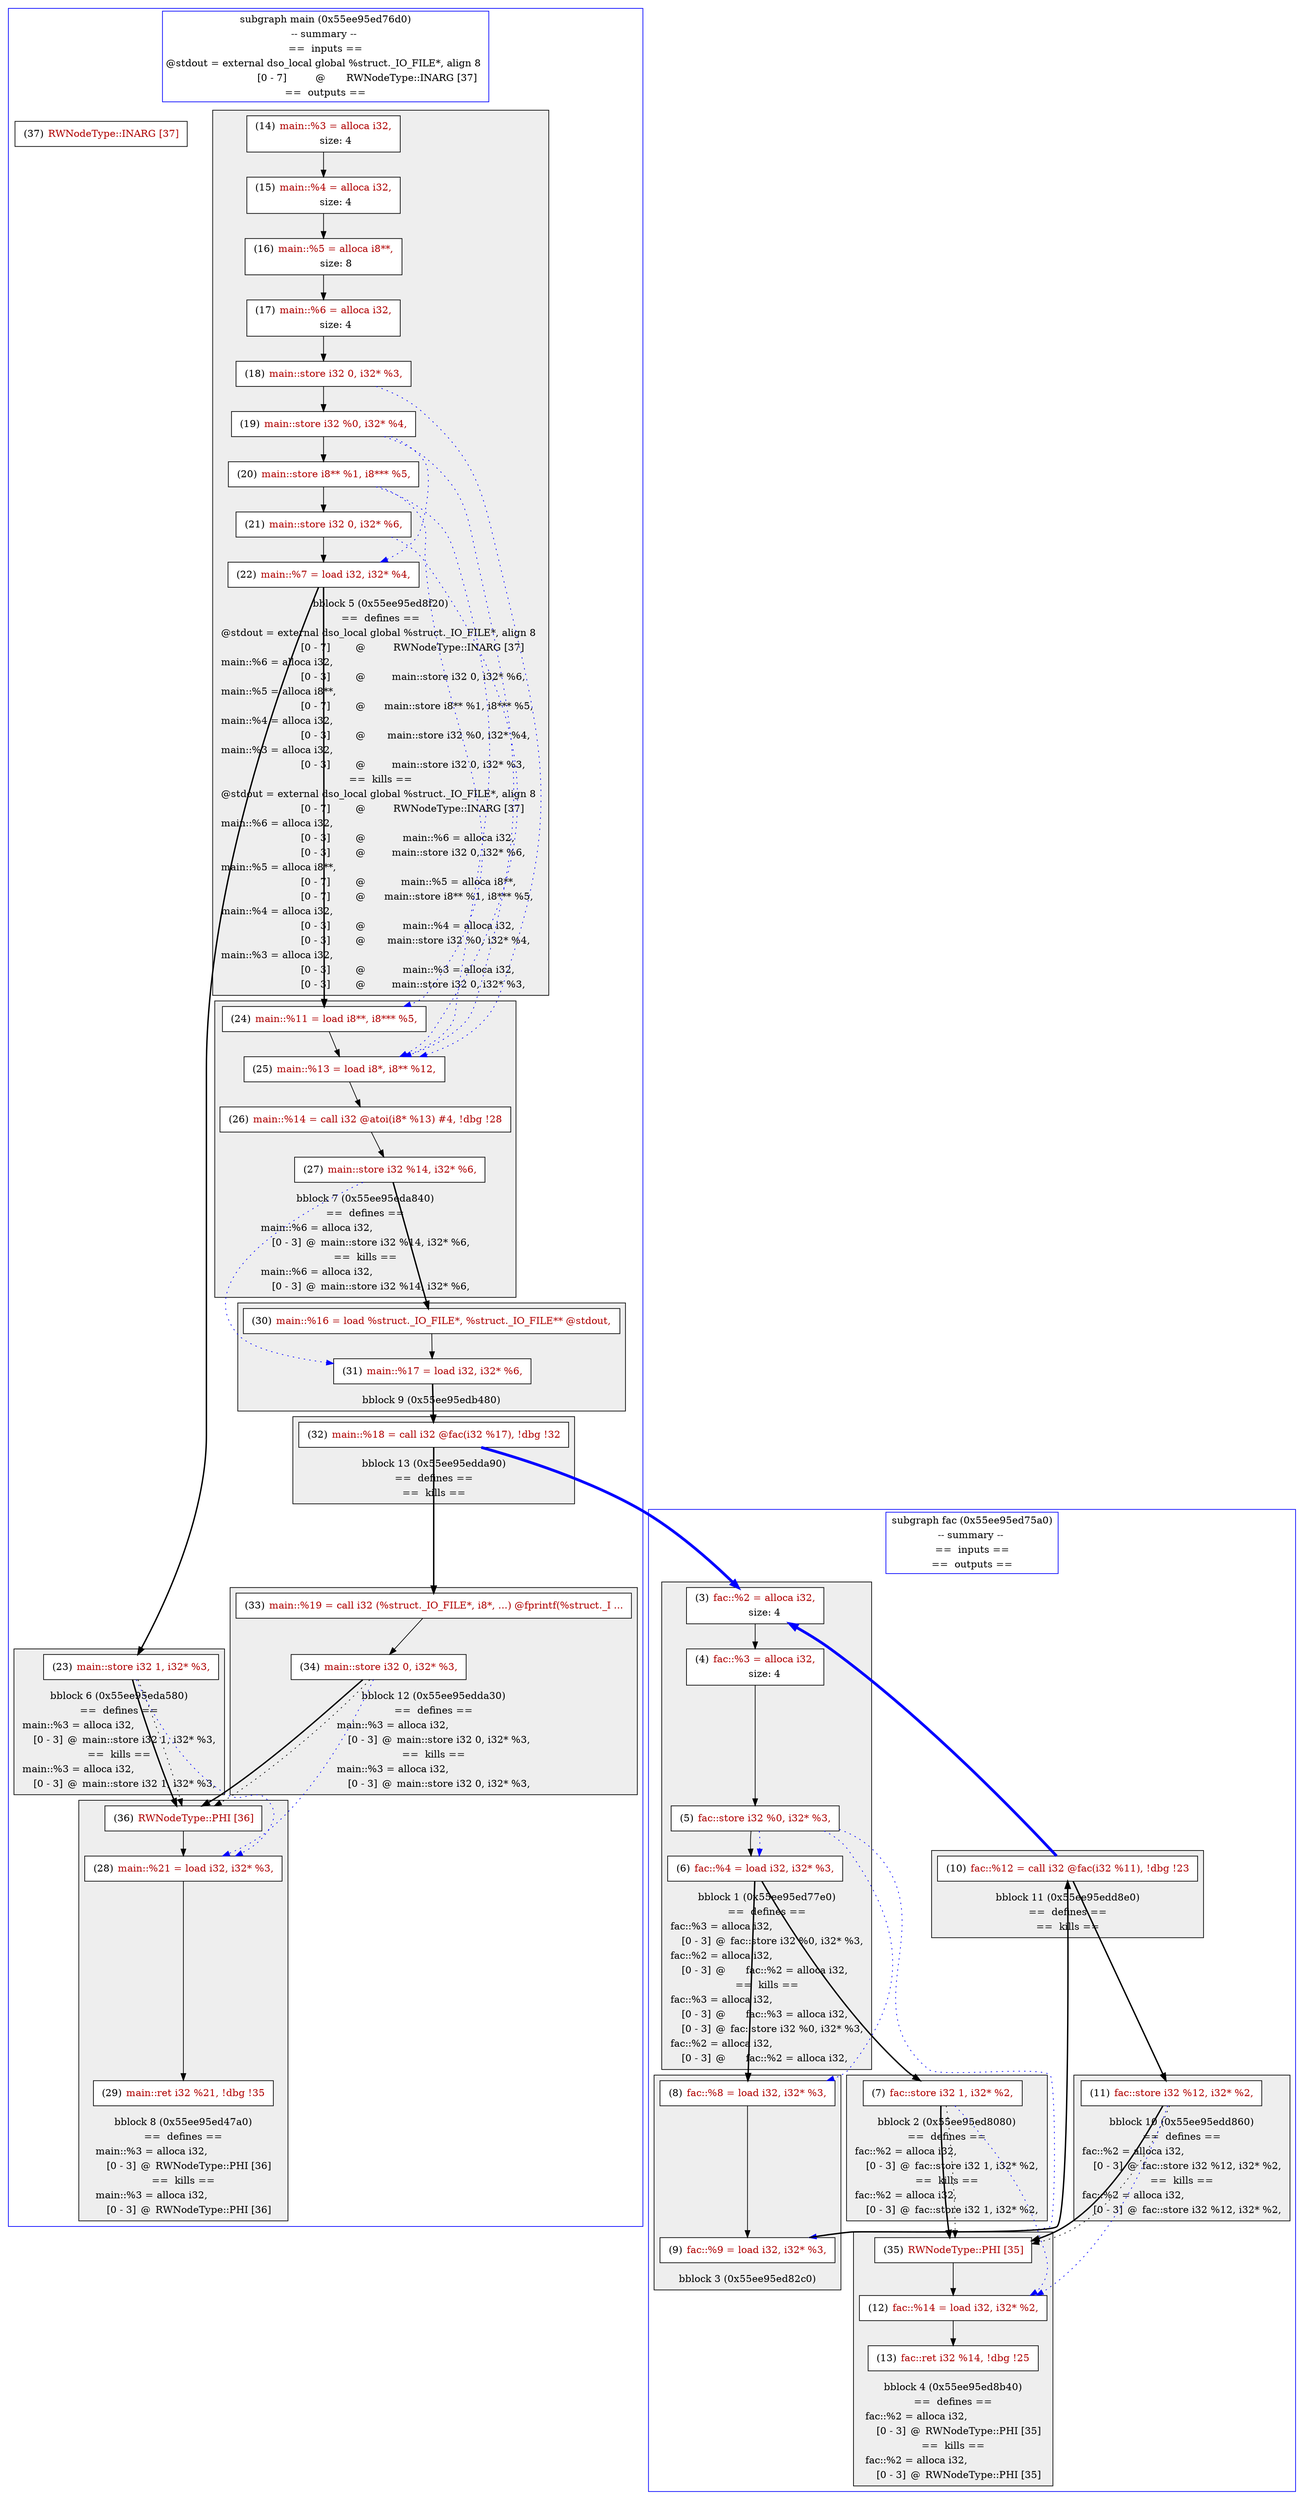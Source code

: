 digraph "Data Dependencies Graph" {
  compound=true;

subgraph cluster_subg_0x55ee95ed75a0 {
  compound=true;

  style=filled;
  fillcolor=white; color=blue;
  label=<<table cellborder="0"><tr><td colspan="4">subgraph fac (0x55ee95ed75a0)</td></tr>
<tr><td colspan="4">-- summary -- </td></tr>
<tr><td colspan="4">==  inputs ==</td></tr><tr><td colspan="4">==  outputs ==</td></tr></table>>;
subgraph cluster_bb_0x55ee95ed77e0 {
    style=filled;
    fillcolor="#eeeeee";
    color="black";
label=<<table border="0">
<tr><td colspan="4">bblock 1 (0x55ee95ed77e0)</td></tr><tr><td colspan="4">==  defines ==</td></tr><tr><td align="left" colspan="4">fac::%3 = alloca i32,</td></tr><tr><td>&nbsp;&nbsp;</td><td>[0 - 3]</td><td>@</td><td>fac::store i32 %0, i32* %3,</td></tr>
<tr><td align="left" colspan="4">fac::%2 = alloca i32,</td></tr><tr><td>&nbsp;&nbsp;</td><td>[0 - 3]</td><td>@</td><td>fac::%2 = alloca i32,</td></tr>
<tr><td colspan="4">==  kills ==</td></tr><tr><td align="left" colspan="4">fac::%3 = alloca i32,</td></tr><tr><td>&nbsp;&nbsp;</td><td>[0 - 3]</td><td>@</td><td>fac::%3 = alloca i32,</td></tr>
<tr><td>&nbsp;&nbsp;</td><td>[0 - 3]</td><td>@</td><td>fac::store i32 %0, i32* %3,</td></tr>
<tr><td align="left" colspan="4">fac::%2 = alloca i32,</td></tr><tr><td>&nbsp;&nbsp;</td><td>[0 - 3]</td><td>@</td><td>fac::%2 = alloca i32,</td></tr>
</table>>
labelloc=b
	NODE0x55ee95ed78b0 [label=<<table border="0"><tr><td>(3)</td> <td><font color="#af0000">fac::%2 = alloca i32,</font></td></tr>
<tr><td></td><td>size: 4</td></tr>
</table>>
 style=filled fillcolor=white shape=box]
	NODE0x55ee95ed7a90 [label=<<table border="0"><tr><td>(4)</td> <td><font color="#af0000">fac::%3 = alloca i32,</font></td></tr>
<tr><td></td><td>size: 4</td></tr>
</table>>
 style=filled fillcolor=white shape=box]
	NODE0x55ee95ed7c70 [label=<<table border="0"><tr><td>(5)</td> <td><font color="#af0000">fac::store i32 %0, i32* %3,</font></td></tr>
</table>>
 style=filled fillcolor=white shape=box]
	NODE0x55ee95ed7ea0 [label=<<table border="0"><tr><td>(6)</td> <td><font color="#af0000">fac::%4 = load i32, i32* %3,</font></td></tr>
</table>>
 style=filled fillcolor=white shape=box]
}
subgraph cluster_bb_0x55ee95ed8080 {
    style=filled;
    fillcolor="#eeeeee";
    color="black";
label=<<table border="0">
<tr><td colspan="4">bblock 2 (0x55ee95ed8080)</td></tr><tr><td colspan="4">==  defines ==</td></tr><tr><td align="left" colspan="4">fac::%2 = alloca i32,</td></tr><tr><td>&nbsp;&nbsp;</td><td>[0 - 3]</td><td>@</td><td>fac::store i32 1, i32* %2,</td></tr>
<tr><td colspan="4">==  kills ==</td></tr><tr><td align="left" colspan="4">fac::%2 = alloca i32,</td></tr><tr><td>&nbsp;&nbsp;</td><td>[0 - 3]</td><td>@</td><td>fac::store i32 1, i32* %2,</td></tr>
</table>>
labelloc=b
	NODE0x55ee95ed80e0 [label=<<table border="0"><tr><td>(7)</td> <td><font color="#af0000">fac::store i32 1, i32* %2,</font></td></tr>
</table>>
 style=filled fillcolor=white shape=box]
}
subgraph cluster_bb_0x55ee95ed82c0 {
    style=filled;
    fillcolor="#eeeeee";
    color="black";
label=<<table border="0">
<tr><td colspan="4">bblock 3 (0x55ee95ed82c0)</td></tr></table>>
labelloc=b
	NODE0x55ee95ed8320 [label=<<table border="0"><tr><td>(8)</td> <td><font color="#af0000">fac::%8 = load i32, i32* %3,</font></td></tr>
</table>>
 style=filled fillcolor=white shape=box]
	NODE0x55ee95ed8500 [label=<<table border="0"><tr><td>(9)</td> <td><font color="#af0000">fac::%9 = load i32, i32* %3,</font></td></tr>
</table>>
 style=filled fillcolor=white shape=box]
}
subgraph cluster_bb_0x55ee95ed8b40 {
    style=filled;
    fillcolor="#eeeeee";
    color="black";
label=<<table border="0">
<tr><td colspan="4">bblock 4 (0x55ee95ed8b40)</td></tr><tr><td colspan="4">==  defines ==</td></tr><tr><td align="left" colspan="4">fac::%2 = alloca i32,</td></tr><tr><td>&nbsp;&nbsp;</td><td>[0 - 3]</td><td>@</td><td>RWNodeType::PHI [35]</td></tr>
<tr><td colspan="4">==  kills ==</td></tr><tr><td align="left" colspan="4">fac::%2 = alloca i32,</td></tr><tr><td>&nbsp;&nbsp;</td><td>[0 - 3]</td><td>@</td><td>RWNodeType::PHI [35]</td></tr>
</table>>
labelloc=b
	NODE0x55ee95ede490 [label=<<table border="0"><tr><td>(35)</td> <td><font color="#af0000">RWNodeType::PHI [35]</font></td></tr>
</table>>
 style=filled fillcolor=white shape=box]
	NODE0x55ee95ed8ba0 [label=<<table border="0"><tr><td>(12)</td> <td><font color="#af0000">fac::%14 = load i32, i32* %2,</font></td></tr>
</table>>
 style=filled fillcolor=white shape=box]
	NODE0x55ee95ed8d80 [label=<<table border="0"><tr><td>(13)</td> <td><font color="#af0000">fac::ret i32 %14, !dbg !25</font></td></tr>
</table>>
 style=filled fillcolor=white shape=box]
}
subgraph cluster_bb_0x55ee95edd8e0 {
    style=filled;
    fillcolor="#eeeeee";
    color="black";
label=<<table border="0">
<tr><td colspan="4">bblock 11 (0x55ee95edd8e0)</td></tr><tr><td colspan="4">==  defines ==</td></tr><tr><td colspan="4">==  kills ==</td></tr></table>>
labelloc=b
	NODE0x55ee95ed8770 [label=<<table border="0"><tr><td>(10)</td> <td><font color="#af0000">fac::%12 = call i32 @fac(i32 %11), !dbg !23</font></td></tr>
</table>>
 style=filled fillcolor=white shape=box]
}
subgraph cluster_bb_0x55ee95edd860 {
    style=filled;
    fillcolor="#eeeeee";
    color="black";
label=<<table border="0">
<tr><td colspan="4">bblock 10 (0x55ee95edd860)</td></tr><tr><td colspan="4">==  defines ==</td></tr><tr><td align="left" colspan="4">fac::%2 = alloca i32,</td></tr><tr><td>&nbsp;&nbsp;</td><td>[0 - 3]</td><td>@</td><td>fac::store i32 %12, i32* %2,</td></tr>
<tr><td colspan="4">==  kills ==</td></tr><tr><td align="left" colspan="4">fac::%2 = alloca i32,</td></tr><tr><td>&nbsp;&nbsp;</td><td>[0 - 3]</td><td>@</td><td>fac::store i32 %12, i32* %2,</td></tr>
</table>>
labelloc=b
	NODE0x55ee95ed8960 [label=<<table border="0"><tr><td>(11)</td> <td><font color="#af0000">fac::store i32 %12, i32* %2,</font></td></tr>
</table>>
 style=filled fillcolor=white shape=box]
}
}
subgraph cluster_subg_0x55ee95ed76d0 {
  compound=true;

  style=filled;
  fillcolor=white; color=blue;
  label=<<table cellborder="0"><tr><td colspan="4">subgraph main (0x55ee95ed76d0)</td></tr>
<tr><td colspan="4">-- summary -- </td></tr>
<tr><td colspan="4">==  inputs ==</td></tr><tr><td align="left" colspan="4">@stdout = external dso_local global %struct._IO_FILE*, align 8</td></tr><tr><td>&nbsp;&nbsp;</td><td>[0 - 7]</td><td>@</td><td>RWNodeType::INARG [37]</td></tr>
<tr><td colspan="4">==  outputs ==</td></tr></table>>;
	NODE0x55ee95ee0a40 [label=<<table border="0"><tr><td>(37)</td> <td><font color="#af0000">RWNodeType::INARG [37]</font></td></tr>
</table>>
 style=filled fillcolor=white shape=box]
subgraph cluster_bb_0x55ee95ed8f20 {
    style=filled;
    fillcolor="#eeeeee";
    color="black";
label=<<table border="0">
<tr><td colspan="4">bblock 5 (0x55ee95ed8f20)</td></tr><tr><td colspan="4">==  defines ==</td></tr><tr><td align="left" colspan="4">@stdout = external dso_local global %struct._IO_FILE*, align 8</td></tr><tr><td>&nbsp;&nbsp;</td><td>[0 - 7]</td><td>@</td><td>RWNodeType::INARG [37]</td></tr>
<tr><td align="left" colspan="4">main::%6 = alloca i32,</td></tr><tr><td>&nbsp;&nbsp;</td><td>[0 - 3]</td><td>@</td><td>main::store i32 0, i32* %6,</td></tr>
<tr><td align="left" colspan="4">main::%5 = alloca i8**,</td></tr><tr><td>&nbsp;&nbsp;</td><td>[0 - 7]</td><td>@</td><td>main::store i8** %1, i8*** %5,</td></tr>
<tr><td align="left" colspan="4">main::%4 = alloca i32,</td></tr><tr><td>&nbsp;&nbsp;</td><td>[0 - 3]</td><td>@</td><td>main::store i32 %0, i32* %4,</td></tr>
<tr><td align="left" colspan="4">main::%3 = alloca i32,</td></tr><tr><td>&nbsp;&nbsp;</td><td>[0 - 3]</td><td>@</td><td>main::store i32 0, i32* %3,</td></tr>
<tr><td colspan="4">==  kills ==</td></tr><tr><td align="left" colspan="4">@stdout = external dso_local global %struct._IO_FILE*, align 8</td></tr><tr><td>&nbsp;&nbsp;</td><td>[0 - 7]</td><td>@</td><td>RWNodeType::INARG [37]</td></tr>
<tr><td align="left" colspan="4">main::%6 = alloca i32,</td></tr><tr><td>&nbsp;&nbsp;</td><td>[0 - 3]</td><td>@</td><td>main::%6 = alloca i32,</td></tr>
<tr><td>&nbsp;&nbsp;</td><td>[0 - 3]</td><td>@</td><td>main::store i32 0, i32* %6,</td></tr>
<tr><td align="left" colspan="4">main::%5 = alloca i8**,</td></tr><tr><td>&nbsp;&nbsp;</td><td>[0 - 7]</td><td>@</td><td>main::%5 = alloca i8**,</td></tr>
<tr><td>&nbsp;&nbsp;</td><td>[0 - 7]</td><td>@</td><td>main::store i8** %1, i8*** %5,</td></tr>
<tr><td align="left" colspan="4">main::%4 = alloca i32,</td></tr><tr><td>&nbsp;&nbsp;</td><td>[0 - 3]</td><td>@</td><td>main::%4 = alloca i32,</td></tr>
<tr><td>&nbsp;&nbsp;</td><td>[0 - 3]</td><td>@</td><td>main::store i32 %0, i32* %4,</td></tr>
<tr><td align="left" colspan="4">main::%3 = alloca i32,</td></tr><tr><td>&nbsp;&nbsp;</td><td>[0 - 3]</td><td>@</td><td>main::%3 = alloca i32,</td></tr>
<tr><td>&nbsp;&nbsp;</td><td>[0 - 3]</td><td>@</td><td>main::store i32 0, i32* %3,</td></tr>
</table>>
labelloc=b
	NODE0x55ee95ed9030 [label=<<table border="0"><tr><td>(14)</td> <td><font color="#af0000">main::%3 = alloca i32,</font></td></tr>
<tr><td></td><td>size: 4</td></tr>
</table>>
 style=filled fillcolor=white shape=box]
	NODE0x55ee95ed9380 [label=<<table border="0"><tr><td>(15)</td> <td><font color="#af0000">main::%4 = alloca i32,</font></td></tr>
<tr><td></td><td>size: 4</td></tr>
</table>>
 style=filled fillcolor=white shape=box]
	NODE0x55ee95ed95c0 [label=<<table border="0"><tr><td>(16)</td> <td><font color="#af0000">main::%5 = alloca i8**,</font></td></tr>
<tr><td></td><td>size: 8</td></tr>
</table>>
 style=filled fillcolor=white shape=box]
	NODE0x55ee95ed9800 [label=<<table border="0"><tr><td>(17)</td> <td><font color="#af0000">main::%6 = alloca i32,</font></td></tr>
<tr><td></td><td>size: 4</td></tr>
</table>>
 style=filled fillcolor=white shape=box]
	NODE0x55ee95ed9a40 [label=<<table border="0"><tr><td>(18)</td> <td><font color="#af0000">main::store i32 0, i32* %3,</font></td></tr>
</table>>
 style=filled fillcolor=white shape=box]
	NODE0x55ee95ed9c80 [label=<<table border="0"><tr><td>(19)</td> <td><font color="#af0000">main::store i32 %0, i32* %4,</font></td></tr>
</table>>
 style=filled fillcolor=white shape=box]
	NODE0x55ee95ed9ec0 [label=<<table border="0"><tr><td>(20)</td> <td><font color="#af0000">main::store i8** %1, i8*** %5,</font></td></tr>
</table>>
 style=filled fillcolor=white shape=box]
	NODE0x55ee95eda100 [label=<<table border="0"><tr><td>(21)</td> <td><font color="#af0000">main::store i32 0, i32* %6,</font></td></tr>
</table>>
 style=filled fillcolor=white shape=box]
	NODE0x55ee95eda340 [label=<<table border="0"><tr><td>(22)</td> <td><font color="#af0000">main::%7 = load i32, i32* %4,</font></td></tr>
</table>>
 style=filled fillcolor=white shape=box]
}
subgraph cluster_bb_0x55ee95eda580 {
    style=filled;
    fillcolor="#eeeeee";
    color="black";
label=<<table border="0">
<tr><td colspan="4">bblock 6 (0x55ee95eda580)</td></tr><tr><td colspan="4">==  defines ==</td></tr><tr><td align="left" colspan="4">main::%3 = alloca i32,</td></tr><tr><td>&nbsp;&nbsp;</td><td>[0 - 3]</td><td>@</td><td>main::store i32 1, i32* %3,</td></tr>
<tr><td colspan="4">==  kills ==</td></tr><tr><td align="left" colspan="4">main::%3 = alloca i32,</td></tr><tr><td>&nbsp;&nbsp;</td><td>[0 - 3]</td><td>@</td><td>main::store i32 1, i32* %3,</td></tr>
</table>>
labelloc=b
	NODE0x55ee95eda5e0 [label=<<table border="0"><tr><td>(23)</td> <td><font color="#af0000">main::store i32 1, i32* %3,</font></td></tr>
</table>>
 style=filled fillcolor=white shape=box]
}
subgraph cluster_bb_0x55ee95eda840 {
    style=filled;
    fillcolor="#eeeeee";
    color="black";
label=<<table border="0">
<tr><td colspan="4">bblock 7 (0x55ee95eda840)</td></tr><tr><td colspan="4">==  defines ==</td></tr><tr><td align="left" colspan="4">main::%6 = alloca i32,</td></tr><tr><td>&nbsp;&nbsp;</td><td>[0 - 3]</td><td>@</td><td>main::store i32 %14, i32* %6,</td></tr>
<tr><td colspan="4">==  kills ==</td></tr><tr><td align="left" colspan="4">main::%6 = alloca i32,</td></tr><tr><td>&nbsp;&nbsp;</td><td>[0 - 3]</td><td>@</td><td>main::store i32 %14, i32* %6,</td></tr>
</table>>
labelloc=b
	NODE0x55ee95eda8a0 [label=<<table border="0"><tr><td>(24)</td> <td><font color="#af0000">main::%11 = load i8**, i8*** %5,</font></td></tr>
</table>>
 style=filled fillcolor=white shape=box]
	NODE0x55ee95edaae0 [label=<<table border="0"><tr><td>(25)</td> <td><font color="#af0000">main::%13 = load i8*, i8** %12,</font></td></tr>
</table>>
 style=filled fillcolor=white shape=box]
	NODE0x55ee95edada0 [label=<<table border="0"><tr><td>(26)</td> <td><font color="#af0000">main::%14 = call i32 @atoi(i8* %13) #4, !dbg !28</font></td></tr>
</table>>
 style=filled fillcolor=white shape=box]
	NODE0x55ee95edafa0 [label=<<table border="0"><tr><td>(27)</td> <td><font color="#af0000">main::store i32 %14, i32* %6,</font></td></tr>
</table>>
 style=filled fillcolor=white shape=box]
}
subgraph cluster_bb_0x55ee95ed47a0 {
    style=filled;
    fillcolor="#eeeeee";
    color="black";
label=<<table border="0">
<tr><td colspan="4">bblock 8 (0x55ee95ed47a0)</td></tr><tr><td colspan="4">==  defines ==</td></tr><tr><td align="left" colspan="4">main::%3 = alloca i32,</td></tr><tr><td>&nbsp;&nbsp;</td><td>[0 - 3]</td><td>@</td><td>RWNodeType::PHI [36]</td></tr>
<tr><td colspan="4">==  kills ==</td></tr><tr><td align="left" colspan="4">main::%3 = alloca i32,</td></tr><tr><td>&nbsp;&nbsp;</td><td>[0 - 3]</td><td>@</td><td>RWNodeType::PHI [36]</td></tr>
</table>>
labelloc=b
	NODE0x55ee95ee0370 [label=<<table border="0"><tr><td>(36)</td> <td><font color="#af0000">RWNodeType::PHI [36]</font></td></tr>
</table>>
 style=filled fillcolor=white shape=box]
	NODE0x55ee95edb100 [label=<<table border="0"><tr><td>(28)</td> <td><font color="#af0000">main::%21 = load i32, i32* %3,</font></td></tr>
</table>>
 style=filled fillcolor=white shape=box]
	NODE0x55ee95edb260 [label=<<table border="0"><tr><td>(29)</td> <td><font color="#af0000">main::ret i32 %21, !dbg !35</font></td></tr>
</table>>
 style=filled fillcolor=white shape=box]
}
subgraph cluster_bb_0x55ee95edb480 {
    style=filled;
    fillcolor="#eeeeee";
    color="black";
label=<<table border="0">
<tr><td colspan="4">bblock 9 (0x55ee95edb480)</td></tr></table>>
labelloc=b
	NODE0x55ee95edb4e0 [label=<<table border="0"><tr><td>(30)</td> <td><font color="#af0000">main::%16 = load %struct._IO_FILE*, %struct._IO_FILE** @stdout,</font></td></tr>
</table>>
 style=filled fillcolor=white shape=box]
	NODE0x55ee95edbb00 [label=<<table border="0"><tr><td>(31)</td> <td><font color="#af0000">main::%17 = load i32, i32* %6,</font></td></tr>
</table>>
 style=filled fillcolor=white shape=box]
}
subgraph cluster_bb_0x55ee95edda90 {
    style=filled;
    fillcolor="#eeeeee";
    color="black";
label=<<table border="0">
<tr><td colspan="4">bblock 13 (0x55ee95edda90)</td></tr><tr><td colspan="4">==  defines ==</td></tr><tr><td colspan="4">==  kills ==</td></tr></table>>
labelloc=b
	NODE0x55ee95edbd60 [label=<<table border="0"><tr><td>(32)</td> <td><font color="#af0000">main::%18 = call i32 @fac(i32 %17), !dbg !32</font></td></tr>
</table>>
 style=filled fillcolor=white shape=box]
}
subgraph cluster_bb_0x55ee95edda30 {
    style=filled;
    fillcolor="#eeeeee";
    color="black";
label=<<table border="0">
<tr><td colspan="4">bblock 12 (0x55ee95edda30)</td></tr><tr><td colspan="4">==  defines ==</td></tr><tr><td align="left" colspan="4">main::%3 = alloca i32,</td></tr><tr><td>&nbsp;&nbsp;</td><td>[0 - 3]</td><td>@</td><td>main::store i32 0, i32* %3,</td></tr>
<tr><td colspan="4">==  kills ==</td></tr><tr><td align="left" colspan="4">main::%3 = alloca i32,</td></tr><tr><td>&nbsp;&nbsp;</td><td>[0 - 3]</td><td>@</td><td>main::store i32 0, i32* %3,</td></tr>
</table>>
labelloc=b
	NODE0x55ee95edbfb0 [label=<<table border="0"><tr><td>(33)</td> <td><font color="#af0000">main::%19 = call i32 (%struct._IO_FILE*, i8*, ...) @fprintf(%struct._I ...</font></td></tr>
</table>>
 style=filled fillcolor=white shape=box]
	NODE0x55ee95edc1b0 [label=<<table border="0"><tr><td>(34)</td> <td><font color="#af0000">main::store i32 0, i32* %3,</font></td></tr>
</table>>
 style=filled fillcolor=white shape=box]
}
}
	NODE0x55ee95ed78b0->NODE0x55ee95ed7a90 [constraint=true]
	NODE0x55ee95ed7a90->NODE0x55ee95ed7c70 [constraint=true]
	NODE0x55ee95ed7c70->NODE0x55ee95ed7ea0 [constraint=true]

	NODE0x55ee95ed7ea0 -> NODE0x55ee95ed80e0 [penwidth=2 constraint=true lhead="cluster_bb_0x55ee95ed77e0" ltail="cluster_bb_0x55ee95ed8080"]
	NODE0x55ee95ed7ea0 -> NODE0x55ee95ed8320 [penwidth=2 constraint=true lhead="cluster_bb_0x55ee95ed77e0" ltail="cluster_bb_0x55ee95ed82c0"]

	NODE0x55ee95ed80e0 -> NODE0x55ee95ede490 [penwidth=2 constraint=true lhead="cluster_bb_0x55ee95ed8080" ltail="cluster_bb_0x55ee95ed8b40"]
	NODE0x55ee95ed8320->NODE0x55ee95ed8500 [constraint=true]

	NODE0x55ee95ed8500 -> NODE0x55ee95ed8770 [penwidth=2 constraint=true lhead="cluster_bb_0x55ee95ed82c0" ltail="cluster_bb_0x55ee95edd8e0"]
	NODE0x55ee95ede490->NODE0x55ee95ed8ba0 [constraint=true]
	NODE0x55ee95ed8ba0->NODE0x55ee95ed8d80 [constraint=true]


	NODE0x55ee95ed8770 -> NODE0x55ee95ed8960 [penwidth=2 constraint=true lhead="cluster_bb_0x55ee95edd8e0" ltail="cluster_bb_0x55ee95edd860"]

	NODE0x55ee95ed8960 -> NODE0x55ee95ede490 [penwidth=2 constraint=true lhead="cluster_bb_0x55ee95edd860" ltail="cluster_bb_0x55ee95ed8b40"]
	NODE0x55ee95ed7c70->NODE0x55ee95ed7ea0 [style=dotted constraint=false color=blue]
	NODE0x55ee95ed7c70->NODE0x55ee95ed8320 [style=dotted constraint=false color=blue]
	NODE0x55ee95ed7c70->NODE0x55ee95ed8500 [style=dotted constraint=false color=blue]
	NODE0x55ee95ed80e0->NODE0x55ee95ede490 [style=dotted constraint=false]
	NODE0x55ee95ed8960->NODE0x55ee95ede490 [style=dotted constraint=false]
	NODE0x55ee95ed80e0->NODE0x55ee95ed8ba0 [style=dotted constraint=false color=blue]
	NODE0x55ee95ed8960->NODE0x55ee95ed8ba0 [style=dotted constraint=false color=blue]
	NODE0x55ee95ed8770->NODE0x55ee95ed78b0 [penwidth=4 color=blue ltail=cluster_subg_0x55ee95ed75a0]
	NODE0x55ee95ed9030->NODE0x55ee95ed9380 [constraint=true]
	NODE0x55ee95ed9380->NODE0x55ee95ed95c0 [constraint=true]
	NODE0x55ee95ed95c0->NODE0x55ee95ed9800 [constraint=true]
	NODE0x55ee95ed9800->NODE0x55ee95ed9a40 [constraint=true]
	NODE0x55ee95ed9a40->NODE0x55ee95ed9c80 [constraint=true]
	NODE0x55ee95ed9c80->NODE0x55ee95ed9ec0 [constraint=true]
	NODE0x55ee95ed9ec0->NODE0x55ee95eda100 [constraint=true]
	NODE0x55ee95eda100->NODE0x55ee95eda340 [constraint=true]

	NODE0x55ee95eda340 -> NODE0x55ee95eda5e0 [penwidth=2 constraint=true lhead="cluster_bb_0x55ee95ed8f20" ltail="cluster_bb_0x55ee95eda580"]
	NODE0x55ee95eda340 -> NODE0x55ee95eda8a0 [penwidth=2 constraint=true lhead="cluster_bb_0x55ee95ed8f20" ltail="cluster_bb_0x55ee95eda840"]

	NODE0x55ee95eda5e0 -> NODE0x55ee95ee0370 [penwidth=2 constraint=true lhead="cluster_bb_0x55ee95eda580" ltail="cluster_bb_0x55ee95ed47a0"]
	NODE0x55ee95eda8a0->NODE0x55ee95edaae0 [constraint=true]
	NODE0x55ee95edaae0->NODE0x55ee95edada0 [constraint=true]
	NODE0x55ee95edada0->NODE0x55ee95edafa0 [constraint=true]

	NODE0x55ee95edafa0 -> NODE0x55ee95edb4e0 [penwidth=2 constraint=true lhead="cluster_bb_0x55ee95eda840" ltail="cluster_bb_0x55ee95edb480"]
	NODE0x55ee95ee0370->NODE0x55ee95edb100 [constraint=true]
	NODE0x55ee95edb100->NODE0x55ee95edb260 [constraint=true]

	NODE0x55ee95edb4e0->NODE0x55ee95edbb00 [constraint=true]

	NODE0x55ee95edbb00 -> NODE0x55ee95edbd60 [penwidth=2 constraint=true lhead="cluster_bb_0x55ee95edb480" ltail="cluster_bb_0x55ee95edda90"]

	NODE0x55ee95edbd60 -> NODE0x55ee95edbfb0 [penwidth=2 constraint=true lhead="cluster_bb_0x55ee95edda90" ltail="cluster_bb_0x55ee95edda30"]
	NODE0x55ee95edbfb0->NODE0x55ee95edc1b0 [constraint=true]

	NODE0x55ee95edc1b0 -> NODE0x55ee95ee0370 [penwidth=2 constraint=true lhead="cluster_bb_0x55ee95edda30" ltail="cluster_bb_0x55ee95ed47a0"]
	NODE0x55ee95ed9c80->NODE0x55ee95eda340 [style=dotted constraint=false color=blue]
	NODE0x55ee95ed9ec0->NODE0x55ee95eda8a0 [style=dotted constraint=false color=blue]
	NODE0x55ee95ed9a40->NODE0x55ee95edaae0 [style=dotted constraint=false color=blue]
	NODE0x55ee95ed9c80->NODE0x55ee95edaae0 [style=dotted constraint=false color=blue]
	NODE0x55ee95ed9ec0->NODE0x55ee95edaae0 [style=dotted constraint=false color=blue]
	NODE0x55ee95eda100->NODE0x55ee95edaae0 [style=dotted constraint=false color=blue]
	NODE0x55ee95eda5e0->NODE0x55ee95ee0370 [style=dotted constraint=false]
	NODE0x55ee95edc1b0->NODE0x55ee95ee0370 [style=dotted constraint=false]
	NODE0x55ee95eda5e0->NODE0x55ee95edb100 [style=dotted constraint=false color=blue]
	NODE0x55ee95edc1b0->NODE0x55ee95edb100 [style=dotted constraint=false color=blue]
	NODE0x55ee95edafa0->NODE0x55ee95edbb00 [style=dotted constraint=false color=blue]
	NODE0x55ee95edbd60->NODE0x55ee95ed78b0 [penwidth=4 color=blue ltail=cluster_subg_0x55ee95ed75a0]
}
